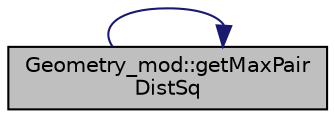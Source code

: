 digraph "Geometry_mod::getMaxPairDistSq"
{
 // LATEX_PDF_SIZE
  edge [fontname="Helvetica",fontsize="10",labelfontname="Helvetica",labelfontsize="10"];
  node [fontname="Helvetica",fontsize="10",shape=record];
  rankdir="RL";
  Node1 [label="Geometry_mod::getMaxPair\lDistSq",height=0.2,width=0.4,color="black", fillcolor="grey75", style="filled", fontcolor="black",tooltip="Return a vector of length np of the nearest-neighbor distance-squared of each point in the input Poin..."];
  Node1 -> Node1 [dir="back",color="midnightblue",fontsize="10",style="solid"];
}

